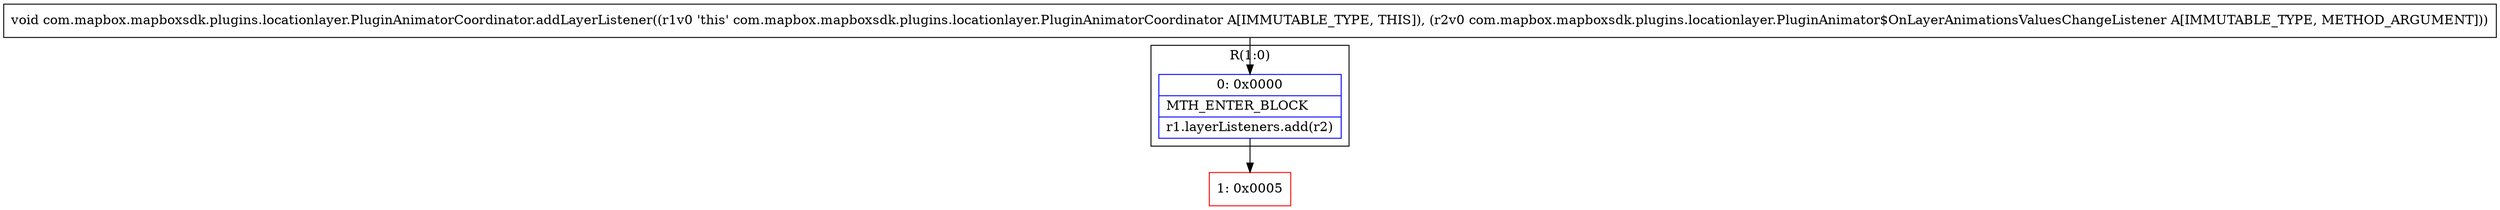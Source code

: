 digraph "CFG forcom.mapbox.mapboxsdk.plugins.locationlayer.PluginAnimatorCoordinator.addLayerListener(Lcom\/mapbox\/mapboxsdk\/plugins\/locationlayer\/PluginAnimator$OnLayerAnimationsValuesChangeListener;)V" {
subgraph cluster_Region_318813908 {
label = "R(1:0)";
node [shape=record,color=blue];
Node_0 [shape=record,label="{0\:\ 0x0000|MTH_ENTER_BLOCK\l|r1.layerListeners.add(r2)\l}"];
}
Node_1 [shape=record,color=red,label="{1\:\ 0x0005}"];
MethodNode[shape=record,label="{void com.mapbox.mapboxsdk.plugins.locationlayer.PluginAnimatorCoordinator.addLayerListener((r1v0 'this' com.mapbox.mapboxsdk.plugins.locationlayer.PluginAnimatorCoordinator A[IMMUTABLE_TYPE, THIS]), (r2v0 com.mapbox.mapboxsdk.plugins.locationlayer.PluginAnimator$OnLayerAnimationsValuesChangeListener A[IMMUTABLE_TYPE, METHOD_ARGUMENT])) }"];
MethodNode -> Node_0;
Node_0 -> Node_1;
}

